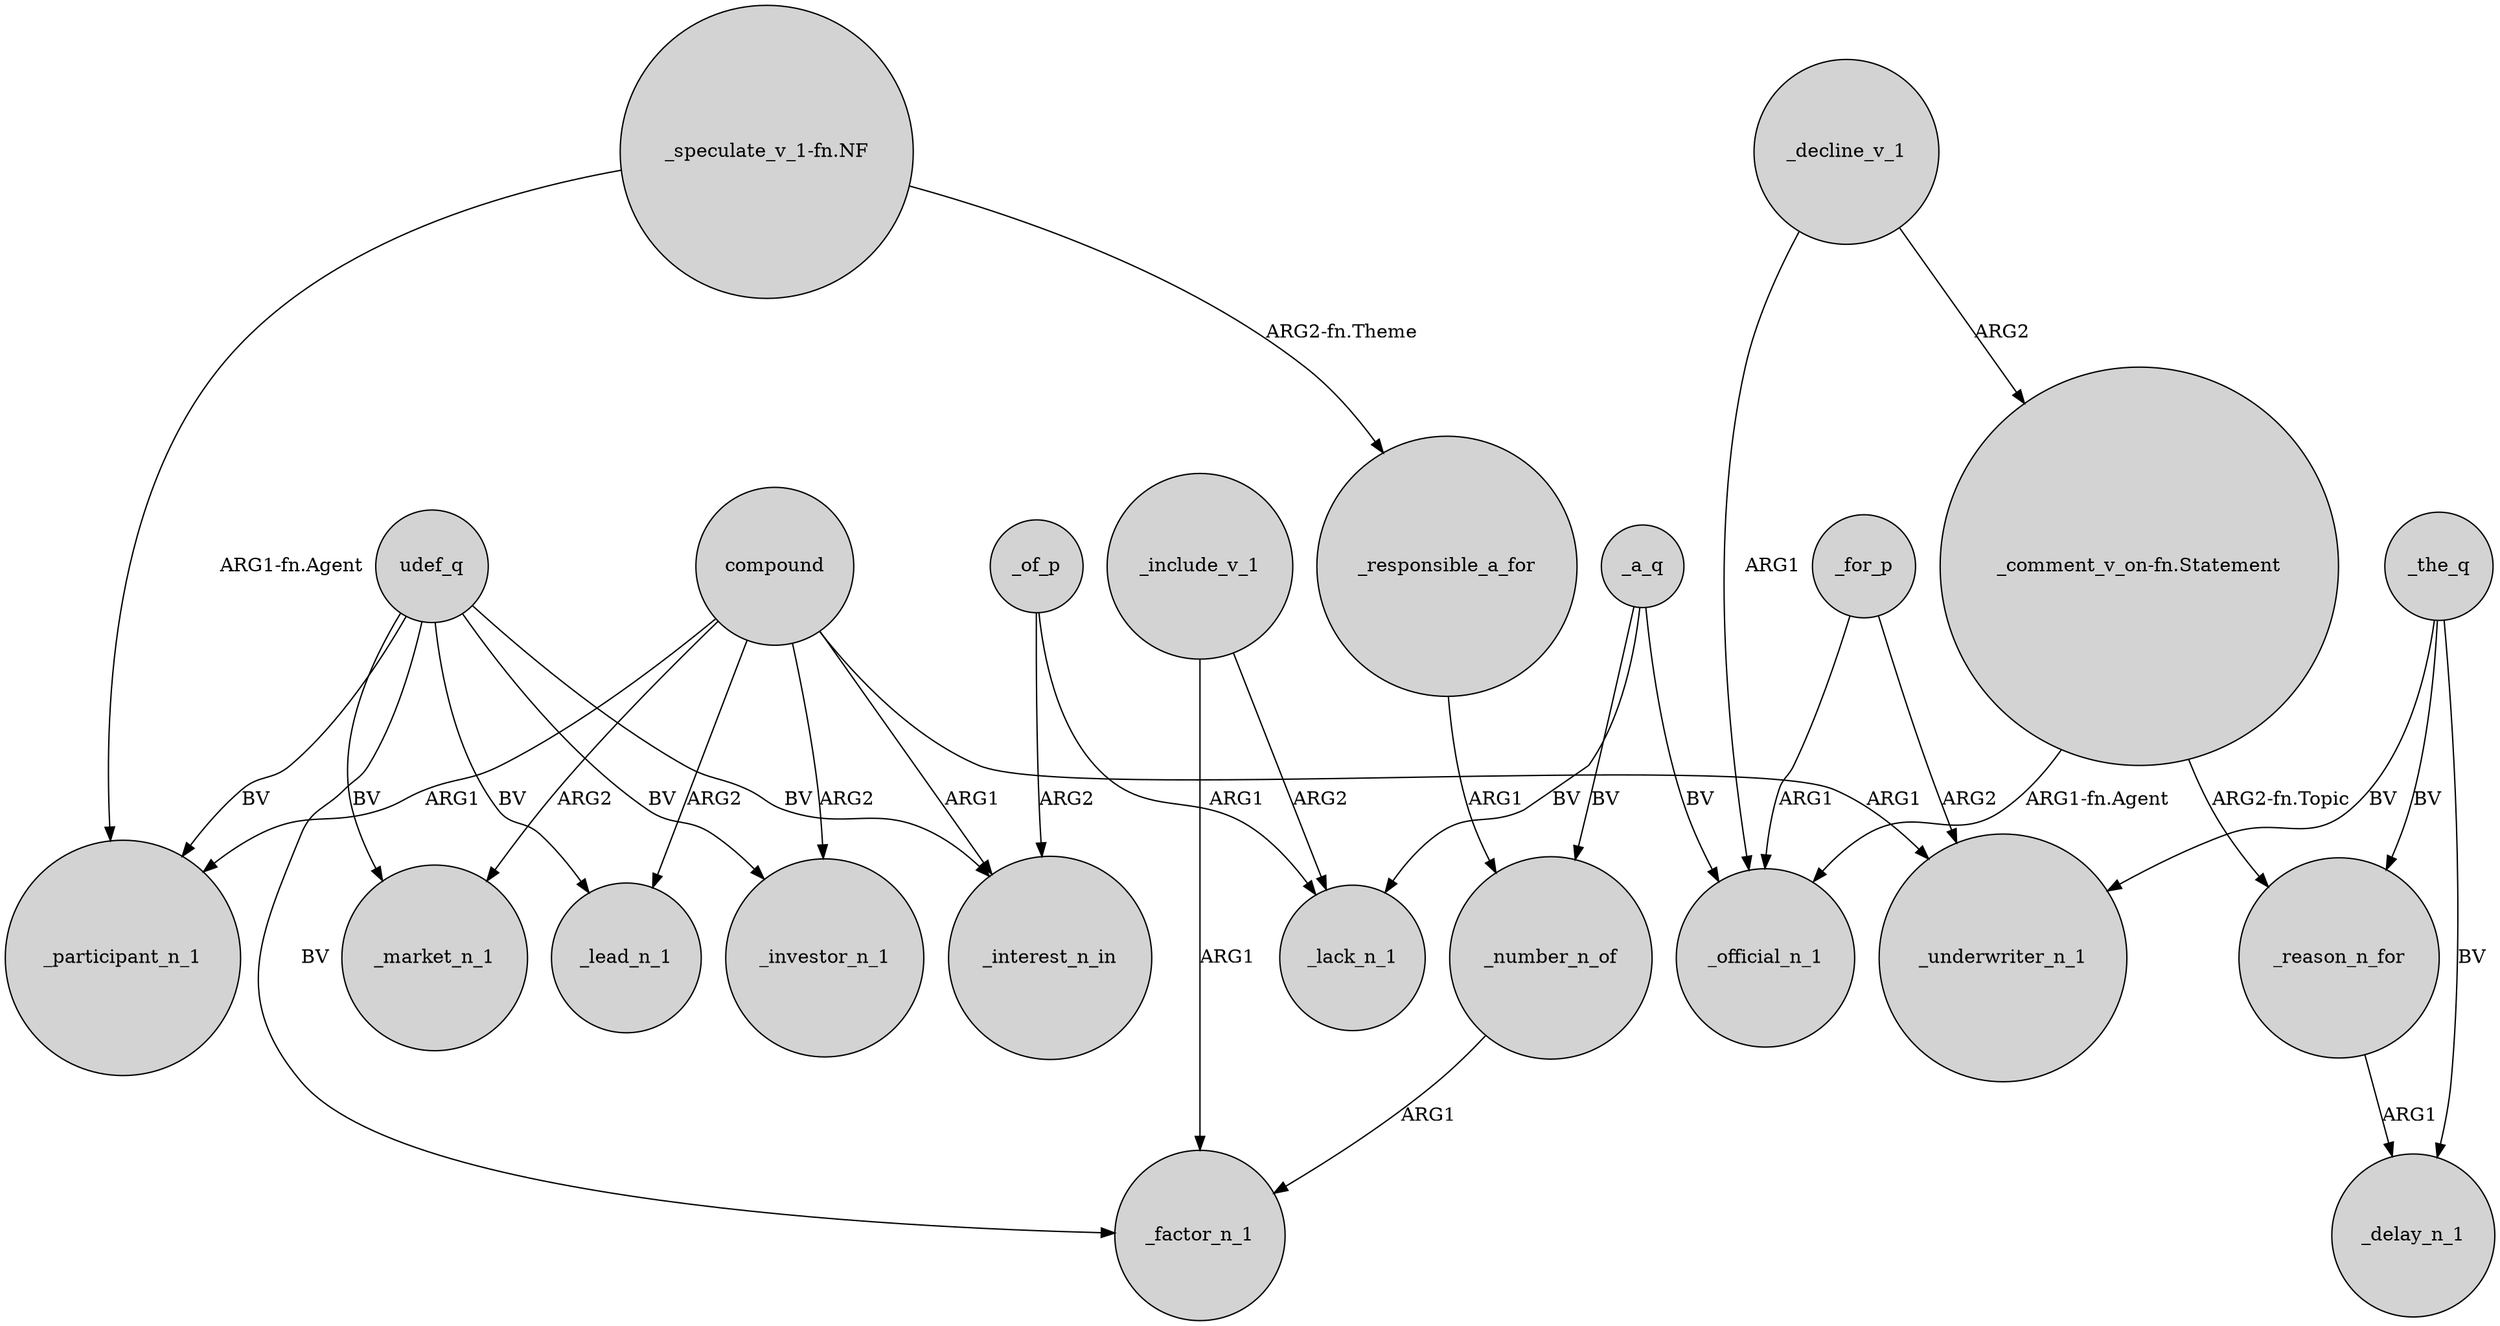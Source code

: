 digraph {
	node [shape=circle style=filled]
	compound -> _market_n_1 [label=ARG2]
	compound -> _underwriter_n_1 [label=ARG1]
	_a_q -> _number_n_of [label=BV]
	_the_q -> _delay_n_1 [label=BV]
	udef_q -> _participant_n_1 [label=BV]
	_of_p -> _lack_n_1 [label=ARG1]
	_of_p -> _interest_n_in [label=ARG2]
	udef_q -> _investor_n_1 [label=BV]
	compound -> _participant_n_1 [label=ARG1]
	"_comment_v_on-fn.Statement" -> _reason_n_for [label="ARG2-fn.Topic"]
	_the_q -> _underwriter_n_1 [label=BV]
	compound -> _investor_n_1 [label=ARG2]
	udef_q -> _market_n_1 [label=BV]
	udef_q -> _interest_n_in [label=BV]
	udef_q -> _lead_n_1 [label=BV]
	_decline_v_1 -> _official_n_1 [label=ARG1]
	_for_p -> _official_n_1 [label=ARG1]
	_decline_v_1 -> "_comment_v_on-fn.Statement" [label=ARG2]
	_number_n_of -> _factor_n_1 [label=ARG1]
	_include_v_1 -> _factor_n_1 [label=ARG1]
	_a_q -> _lack_n_1 [label=BV]
	_a_q -> _official_n_1 [label=BV]
	_for_p -> _underwriter_n_1 [label=ARG2]
	"_speculate_v_1-fn.NF" -> _responsible_a_for [label="ARG2-fn.Theme"]
	_responsible_a_for -> _number_n_of [label=ARG1]
	_include_v_1 -> _lack_n_1 [label=ARG2]
	_reason_n_for -> _delay_n_1 [label=ARG1]
	compound -> _lead_n_1 [label=ARG2]
	compound -> _interest_n_in [label=ARG1]
	_the_q -> _reason_n_for [label=BV]
	udef_q -> _factor_n_1 [label=BV]
	"_comment_v_on-fn.Statement" -> _official_n_1 [label="ARG1-fn.Agent"]
	"_speculate_v_1-fn.NF" -> _participant_n_1 [label="ARG1-fn.Agent"]
}
